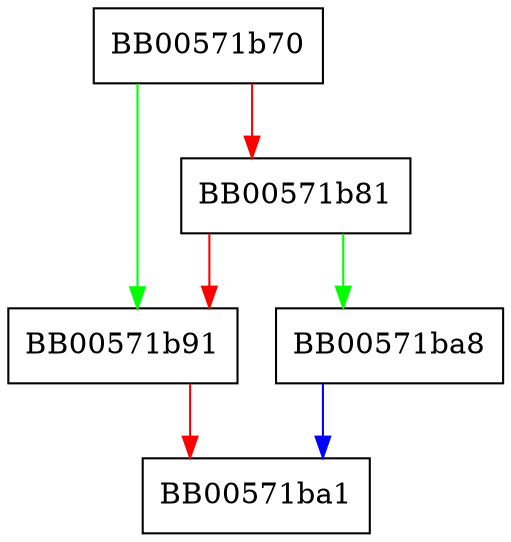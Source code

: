 digraph OPENSSL_INIT_set_config_filename {
  node [shape="box"];
  graph [splines=ortho];
  BB00571b70 -> BB00571b91 [color="green"];
  BB00571b70 -> BB00571b81 [color="red"];
  BB00571b81 -> BB00571ba8 [color="green"];
  BB00571b81 -> BB00571b91 [color="red"];
  BB00571b91 -> BB00571ba1 [color="red"];
  BB00571ba8 -> BB00571ba1 [color="blue"];
}